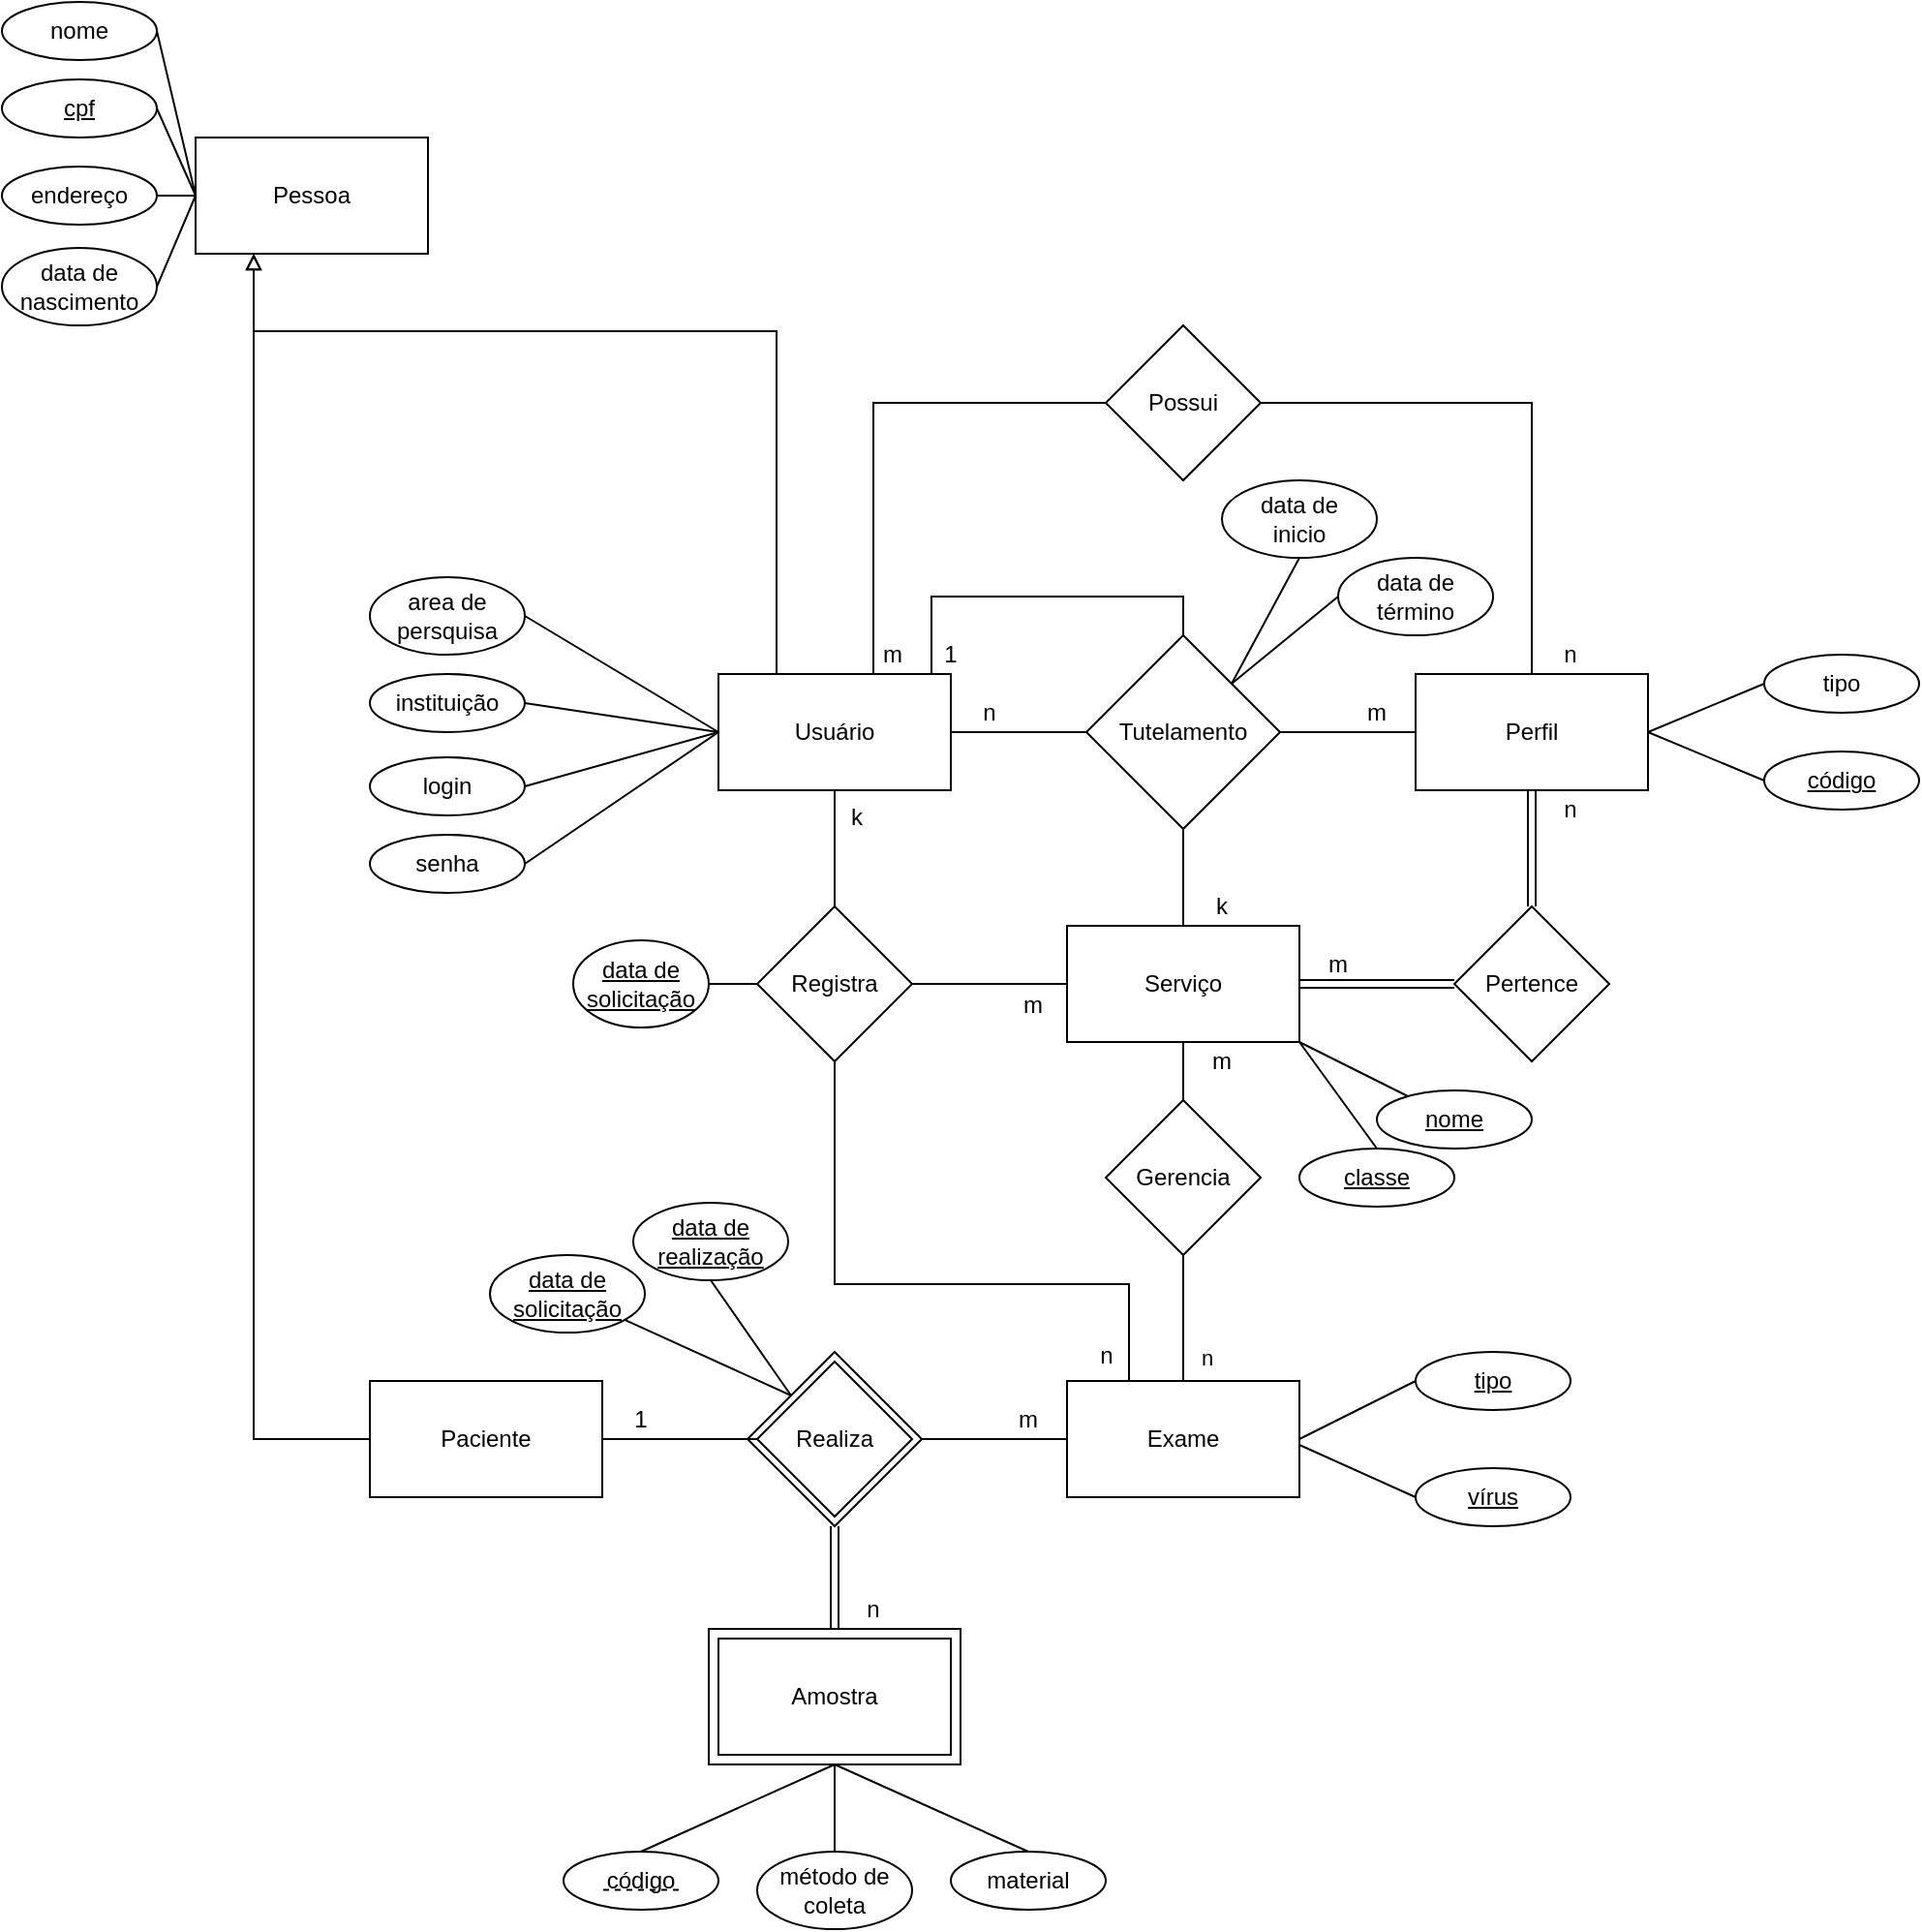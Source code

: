 <mxfile version="13.2.6" type="google" pages="2"><diagram name="Conceitual" id="UkQKHc43IX6fJd9qUwsd"><mxGraphModel dx="1170" dy="937" grid="1" gridSize="10" guides="1" tooltips="1" connect="1" arrows="1" fold="1" page="1" pageScale="1" pageWidth="827" pageHeight="1169" math="0" shadow="0"><root><mxCell id="0"/><mxCell id="1" parent="0"/><mxCell id="dyHdklviW-Tj32Rd666O-138" style="edgeStyle=none;rounded=0;orthogonalLoop=1;jettySize=auto;html=1;exitX=0.5;exitY=1;exitDx=0;exitDy=0;entryX=0.5;entryY=0;entryDx=0;entryDy=0;endArrow=none;endFill=0;" parent="1" source="dyHdklviW-Tj32Rd666O-37" target="dyHdklviW-Tj32Rd666O-94" edge="1"><mxGeometry relative="1" as="geometry"/></mxCell><mxCell id="dyHdklviW-Tj32Rd666O-139" style="edgeStyle=none;rounded=0;orthogonalLoop=1;jettySize=auto;html=1;exitX=0.5;exitY=1;exitDx=0;exitDy=0;entryX=0.5;entryY=0;entryDx=0;entryDy=0;endArrow=none;endFill=0;" parent="1" source="dyHdklviW-Tj32Rd666O-37" target="dyHdklviW-Tj32Rd666O-95" edge="1"><mxGeometry relative="1" as="geometry"/></mxCell><mxCell id="dyHdklviW-Tj32Rd666O-37" value="" style="rounded=0;whiteSpace=wrap;html=1;" parent="1" vertex="1"><mxGeometry x="395" y="870" width="130" height="70" as="geometry"/></mxCell><mxCell id="dyHdklviW-Tj32Rd666O-31" value="" style="rhombus;whiteSpace=wrap;html=1;" parent="1" vertex="1"><mxGeometry x="415" y="727" width="90" height="90" as="geometry"/></mxCell><mxCell id="dyHdklviW-Tj32Rd666O-6" style="edgeStyle=orthogonalEdgeStyle;rounded=0;orthogonalLoop=1;jettySize=auto;html=1;exitX=1;exitY=0.5;exitDx=0;exitDy=0;endArrow=none;endFill=0;" parent="1" source="dyHdklviW-Tj32Rd666O-2" target="dyHdklviW-Tj32Rd666O-5" edge="1"><mxGeometry relative="1" as="geometry"/></mxCell><mxCell id="dyHdklviW-Tj32Rd666O-16" style="edgeStyle=orthogonalEdgeStyle;rounded=0;orthogonalLoop=1;jettySize=auto;html=1;exitX=0.25;exitY=0;exitDx=0;exitDy=0;entryX=0;entryY=0.5;entryDx=0;entryDy=0;endArrow=none;endFill=0;" parent="1" source="dyHdklviW-Tj32Rd666O-2" target="dyHdklviW-Tj32Rd666O-15" edge="1"><mxGeometry relative="1" as="geometry"><Array as="points"><mxPoint x="480" y="377"/><mxPoint x="480" y="237"/></Array></mxGeometry></mxCell><mxCell id="5QLJKjDuLoqGT1YCBKcI-11" style="edgeStyle=orthogonalEdgeStyle;rounded=0;orthogonalLoop=1;jettySize=auto;html=1;exitX=0.25;exitY=0;exitDx=0;exitDy=0;entryX=0.25;entryY=1;entryDx=0;entryDy=0;startArrow=none;startFill=0;endArrow=block;endFill=0;" edge="1" parent="1" source="dyHdklviW-Tj32Rd666O-2" target="5QLJKjDuLoqGT1YCBKcI-9"><mxGeometry relative="1" as="geometry"><Array as="points"><mxPoint x="430" y="200"/><mxPoint x="160" y="200"/></Array></mxGeometry></mxCell><mxCell id="dyHdklviW-Tj32Rd666O-2" value="Usuário" style="rounded=0;whiteSpace=wrap;html=1;" parent="1" vertex="1"><mxGeometry x="400" y="377" width="120" height="60" as="geometry"/></mxCell><mxCell id="dyHdklviW-Tj32Rd666O-3" value="Perfil" style="rounded=0;whiteSpace=wrap;html=1;" parent="1" vertex="1"><mxGeometry x="760" y="377" width="120" height="60" as="geometry"/></mxCell><mxCell id="dyHdklviW-Tj32Rd666O-39" style="edgeStyle=orthogonalEdgeStyle;rounded=0;orthogonalLoop=1;jettySize=auto;html=1;exitX=0.5;exitY=1;exitDx=0;exitDy=0;entryX=0.5;entryY=0;entryDx=0;entryDy=0;endArrow=none;endFill=0;" parent="1" source="dyHdklviW-Tj32Rd666O-4" target="dyHdklviW-Tj32Rd666O-38" edge="1"><mxGeometry relative="1" as="geometry"><Array as="points"><mxPoint x="640" y="592"/><mxPoint x="640" y="592"/></Array></mxGeometry></mxCell><mxCell id="dyHdklviW-Tj32Rd666O-4" value="Serviço" style="rounded=0;whiteSpace=wrap;html=1;" parent="1" vertex="1"><mxGeometry x="580" y="507" width="120" height="60" as="geometry"/></mxCell><mxCell id="dyHdklviW-Tj32Rd666O-7" style="edgeStyle=orthogonalEdgeStyle;rounded=0;orthogonalLoop=1;jettySize=auto;html=1;exitX=1;exitY=0.5;exitDx=0;exitDy=0;entryX=0;entryY=0.5;entryDx=0;entryDy=0;endArrow=none;endFill=0;" parent="1" source="dyHdklviW-Tj32Rd666O-5" target="dyHdklviW-Tj32Rd666O-3" edge="1"><mxGeometry relative="1" as="geometry"/></mxCell><mxCell id="dyHdklviW-Tj32Rd666O-8" style="edgeStyle=orthogonalEdgeStyle;rounded=0;orthogonalLoop=1;jettySize=auto;html=1;exitX=0.5;exitY=1;exitDx=0;exitDy=0;entryX=0.5;entryY=0;entryDx=0;entryDy=0;endArrow=none;endFill=0;" parent="1" source="dyHdklviW-Tj32Rd666O-5" target="dyHdklviW-Tj32Rd666O-4" edge="1"><mxGeometry relative="1" as="geometry"/></mxCell><mxCell id="dyHdklviW-Tj32Rd666O-9" style="edgeStyle=orthogonalEdgeStyle;rounded=0;orthogonalLoop=1;jettySize=auto;html=1;exitX=0.5;exitY=0;exitDx=0;exitDy=0;entryX=0.5;entryY=0;entryDx=0;entryDy=0;endArrow=none;endFill=0;" parent="1" source="dyHdklviW-Tj32Rd666O-5" target="dyHdklviW-Tj32Rd666O-2" edge="1"><mxGeometry relative="1" as="geometry"><Array as="points"><mxPoint x="640" y="337"/><mxPoint x="510" y="337"/><mxPoint x="510" y="377"/></Array></mxGeometry></mxCell><mxCell id="dyHdklviW-Tj32Rd666O-122" style="edgeStyle=none;rounded=0;orthogonalLoop=1;jettySize=auto;html=1;exitX=1;exitY=0;exitDx=0;exitDy=0;entryX=0;entryY=0.5;entryDx=0;entryDy=0;endArrow=none;endFill=0;" parent="1" source="dyHdklviW-Tj32Rd666O-5" target="dyHdklviW-Tj32Rd666O-102" edge="1"><mxGeometry relative="1" as="geometry"/></mxCell><mxCell id="dyHdklviW-Tj32Rd666O-5" value="Tutelamento" style="rhombus;whiteSpace=wrap;html=1;" parent="1" vertex="1"><mxGeometry x="590" y="357" width="100" height="100" as="geometry"/></mxCell><mxCell id="dyHdklviW-Tj32Rd666O-10" value="n" style="text;html=1;strokeColor=none;fillColor=none;align=center;verticalAlign=middle;whiteSpace=wrap;rounded=0;" parent="1" vertex="1"><mxGeometry x="520" y="387" width="40" height="20" as="geometry"/></mxCell><mxCell id="dyHdklviW-Tj32Rd666O-12" value="m" style="text;html=1;strokeColor=none;fillColor=none;align=center;verticalAlign=middle;whiteSpace=wrap;rounded=0;" parent="1" vertex="1"><mxGeometry x="720" y="387" width="40" height="20" as="geometry"/></mxCell><mxCell id="dyHdklviW-Tj32Rd666O-13" value="k" style="text;html=1;strokeColor=none;fillColor=none;align=center;verticalAlign=middle;whiteSpace=wrap;rounded=0;" parent="1" vertex="1"><mxGeometry x="640" y="487" width="40" height="20" as="geometry"/></mxCell><mxCell id="dyHdklviW-Tj32Rd666O-14" value="1" style="text;html=1;strokeColor=none;fillColor=none;align=center;verticalAlign=middle;whiteSpace=wrap;rounded=0;" parent="1" vertex="1"><mxGeometry x="500" y="357" width="40" height="20" as="geometry"/></mxCell><mxCell id="dyHdklviW-Tj32Rd666O-17" style="edgeStyle=orthogonalEdgeStyle;rounded=0;orthogonalLoop=1;jettySize=auto;html=1;exitX=1;exitY=0.5;exitDx=0;exitDy=0;entryX=0.5;entryY=0;entryDx=0;entryDy=0;endArrow=none;endFill=0;" parent="1" source="dyHdklviW-Tj32Rd666O-15" target="dyHdklviW-Tj32Rd666O-3" edge="1"><mxGeometry relative="1" as="geometry"/></mxCell><mxCell id="dyHdklviW-Tj32Rd666O-15" value="Possui" style="rhombus;whiteSpace=wrap;html=1;" parent="1" vertex="1"><mxGeometry x="600" y="197" width="80" height="80" as="geometry"/></mxCell><mxCell id="dyHdklviW-Tj32Rd666O-18" value="m" style="text;html=1;strokeColor=none;fillColor=none;align=center;verticalAlign=middle;whiteSpace=wrap;rounded=0;" parent="1" vertex="1"><mxGeometry x="470" y="357" width="40" height="20" as="geometry"/></mxCell><mxCell id="dyHdklviW-Tj32Rd666O-19" value="n" style="text;html=1;strokeColor=none;fillColor=none;align=center;verticalAlign=middle;whiteSpace=wrap;rounded=0;" parent="1" vertex="1"><mxGeometry x="820" y="357" width="40" height="20" as="geometry"/></mxCell><mxCell id="dyHdklviW-Tj32Rd666O-21" value="Pertence" style="rhombus;whiteSpace=wrap;html=1;" parent="1" vertex="1"><mxGeometry x="780" y="497" width="80" height="80" as="geometry"/></mxCell><mxCell id="dyHdklviW-Tj32Rd666O-24" value="m" style="text;html=1;strokeColor=none;fillColor=none;align=center;verticalAlign=middle;whiteSpace=wrap;rounded=0;" parent="1" vertex="1"><mxGeometry x="700" y="517" width="40" height="20" as="geometry"/></mxCell><mxCell id="dyHdklviW-Tj32Rd666O-25" value="n" style="text;html=1;strokeColor=none;fillColor=none;align=center;verticalAlign=middle;whiteSpace=wrap;rounded=0;" parent="1" vertex="1"><mxGeometry x="820" y="437" width="40" height="20" as="geometry"/></mxCell><mxCell id="dyHdklviW-Tj32Rd666O-34" style="edgeStyle=orthogonalEdgeStyle;rounded=0;orthogonalLoop=1;jettySize=auto;html=1;exitX=1;exitY=0.5;exitDx=0;exitDy=0;entryX=0;entryY=0.5;entryDx=0;entryDy=0;endArrow=none;endFill=0;" parent="1" source="dyHdklviW-Tj32Rd666O-26" target="dyHdklviW-Tj32Rd666O-29" edge="1"><mxGeometry relative="1" as="geometry"/></mxCell><mxCell id="5QLJKjDuLoqGT1YCBKcI-12" style="edgeStyle=orthogonalEdgeStyle;rounded=0;orthogonalLoop=1;jettySize=auto;html=1;exitX=0;exitY=0.5;exitDx=0;exitDy=0;entryX=0.25;entryY=1;entryDx=0;entryDy=0;startArrow=none;startFill=0;endArrow=block;endFill=0;" edge="1" parent="1" source="dyHdklviW-Tj32Rd666O-26" target="5QLJKjDuLoqGT1YCBKcI-9"><mxGeometry relative="1" as="geometry"/></mxCell><mxCell id="dyHdklviW-Tj32Rd666O-26" value="Paciente" style="rounded=0;whiteSpace=wrap;html=1;" parent="1" vertex="1"><mxGeometry x="220" y="742" width="120" height="60" as="geometry"/></mxCell><mxCell id="dyHdklviW-Tj32Rd666O-33" style="edgeStyle=orthogonalEdgeStyle;rounded=0;orthogonalLoop=1;jettySize=auto;html=1;exitX=0;exitY=0.5;exitDx=0;exitDy=0;entryX=1;entryY=0.5;entryDx=0;entryDy=0;endArrow=none;endFill=0;" parent="1" source="dyHdklviW-Tj32Rd666O-27" target="dyHdklviW-Tj32Rd666O-31" edge="1"><mxGeometry relative="1" as="geometry"/></mxCell><mxCell id="dyHdklviW-Tj32Rd666O-27" value="Exame" style="rounded=0;whiteSpace=wrap;html=1;" parent="1" vertex="1"><mxGeometry x="580" y="742" width="120" height="60" as="geometry"/></mxCell><mxCell id="dyHdklviW-Tj32Rd666O-28" value="Amostra" style="rounded=0;whiteSpace=wrap;html=1;" parent="1" vertex="1"><mxGeometry x="400" y="875" width="120" height="60" as="geometry"/></mxCell><mxCell id="dyHdklviW-Tj32Rd666O-29" value="Realiza" style="rhombus;whiteSpace=wrap;html=1;" parent="1" vertex="1"><mxGeometry x="420" y="732" width="80" height="80" as="geometry"/></mxCell><mxCell id="dyHdklviW-Tj32Rd666O-35" value="" style="shape=link;html=1;endArrow=none;endFill=0;exitX=0.5;exitY=1;exitDx=0;exitDy=0;entryX=0.5;entryY=0;entryDx=0;entryDy=0;" parent="1" source="dyHdklviW-Tj32Rd666O-31" target="dyHdklviW-Tj32Rd666O-37" edge="1"><mxGeometry width="50" height="50" relative="1" as="geometry"><mxPoint x="630" y="665" as="sourcePoint"/><mxPoint x="610" y="875" as="targetPoint"/></mxGeometry></mxCell><mxCell id="dyHdklviW-Tj32Rd666O-40" style="edgeStyle=orthogonalEdgeStyle;rounded=0;orthogonalLoop=1;jettySize=auto;html=1;exitX=0.5;exitY=1;exitDx=0;exitDy=0;entryX=0.5;entryY=0;entryDx=0;entryDy=0;endArrow=none;endFill=0;" parent="1" source="dyHdklviW-Tj32Rd666O-38" target="dyHdklviW-Tj32Rd666O-27" edge="1"><mxGeometry relative="1" as="geometry"/></mxCell><mxCell id="fG0Mt2oTcrcVcRvgBbR8-1" value="n" style="edgeLabel;html=1;align=center;verticalAlign=middle;resizable=0;points=[];" parent="dyHdklviW-Tj32Rd666O-40" vertex="1" connectable="0"><mxGeometry x="0.141" y="1" relative="1" as="geometry"><mxPoint x="11" y="16.02" as="offset"/></mxGeometry></mxCell><mxCell id="dyHdklviW-Tj32Rd666O-38" value="Gerencia" style="rhombus;whiteSpace=wrap;html=1;" parent="1" vertex="1"><mxGeometry x="600" y="597" width="80" height="80" as="geometry"/></mxCell><mxCell id="dyHdklviW-Tj32Rd666O-112" style="edgeStyle=none;rounded=0;orthogonalLoop=1;jettySize=auto;html=1;exitX=1;exitY=0.5;exitDx=0;exitDy=0;endArrow=none;endFill=0;" parent="1" source="dyHdklviW-Tj32Rd666O-44" edge="1"><mxGeometry relative="1" as="geometry"><mxPoint x="400" y="407" as="targetPoint"/></mxGeometry></mxCell><mxCell id="dyHdklviW-Tj32Rd666O-44" value="area de persquisa" style="ellipse;whiteSpace=wrap;html=1;" parent="1" vertex="1"><mxGeometry x="220" y="327" width="80" height="40" as="geometry"/></mxCell><mxCell id="dyHdklviW-Tj32Rd666O-113" style="edgeStyle=none;rounded=0;orthogonalLoop=1;jettySize=auto;html=1;exitX=1;exitY=0.5;exitDx=0;exitDy=0;endArrow=none;endFill=0;" parent="1" source="dyHdklviW-Tj32Rd666O-47" edge="1"><mxGeometry relative="1" as="geometry"><mxPoint x="400" y="407" as="targetPoint"/></mxGeometry></mxCell><mxCell id="dyHdklviW-Tj32Rd666O-47" value="instituição" style="ellipse;whiteSpace=wrap;html=1;" parent="1" vertex="1"><mxGeometry x="220" y="377" width="80" height="30" as="geometry"/></mxCell><mxCell id="dyHdklviW-Tj32Rd666O-118" style="edgeStyle=none;rounded=0;orthogonalLoop=1;jettySize=auto;html=1;exitX=1;exitY=0.5;exitDx=0;exitDy=0;endArrow=none;endFill=0;" parent="1" source="dyHdklviW-Tj32Rd666O-49" edge="1"><mxGeometry relative="1" as="geometry"><mxPoint x="400" y="407" as="targetPoint"/></mxGeometry></mxCell><mxCell id="dyHdklviW-Tj32Rd666O-49" value="login" style="ellipse;whiteSpace=wrap;html=1;" parent="1" vertex="1"><mxGeometry x="220" y="420" width="80" height="30" as="geometry"/></mxCell><mxCell id="dyHdklviW-Tj32Rd666O-119" style="edgeStyle=none;rounded=0;orthogonalLoop=1;jettySize=auto;html=1;exitX=1;exitY=0.5;exitDx=0;exitDy=0;entryX=0;entryY=0.5;entryDx=0;entryDy=0;endArrow=none;endFill=0;" parent="1" source="dyHdklviW-Tj32Rd666O-50" target="dyHdklviW-Tj32Rd666O-2" edge="1"><mxGeometry relative="1" as="geometry"/></mxCell><mxCell id="dyHdklviW-Tj32Rd666O-50" value="senha" style="ellipse;whiteSpace=wrap;html=1;" parent="1" vertex="1"><mxGeometry x="220" y="460" width="80" height="30" as="geometry"/></mxCell><mxCell id="dyHdklviW-Tj32Rd666O-131" style="edgeStyle=none;rounded=0;orthogonalLoop=1;jettySize=auto;html=1;exitX=0;exitY=0.5;exitDx=0;exitDy=0;endArrow=none;endFill=0;" parent="1" source="dyHdklviW-Tj32Rd666O-64" edge="1"><mxGeometry relative="1" as="geometry"><mxPoint x="880" y="407" as="targetPoint"/></mxGeometry></mxCell><mxCell id="dyHdklviW-Tj32Rd666O-64" value="&lt;u&gt;código&lt;/u&gt;" style="ellipse;whiteSpace=wrap;html=1;" parent="1" vertex="1"><mxGeometry x="940" y="417" width="80" height="30" as="geometry"/></mxCell><mxCell id="dyHdklviW-Tj32Rd666O-130" style="edgeStyle=none;rounded=0;orthogonalLoop=1;jettySize=auto;html=1;exitX=0;exitY=0.5;exitDx=0;exitDy=0;entryX=1;entryY=0.5;entryDx=0;entryDy=0;endArrow=none;endFill=0;" parent="1" source="dyHdklviW-Tj32Rd666O-67" target="dyHdklviW-Tj32Rd666O-3" edge="1"><mxGeometry relative="1" as="geometry"/></mxCell><mxCell id="dyHdklviW-Tj32Rd666O-67" value="tipo" style="ellipse;whiteSpace=wrap;html=1;" parent="1" vertex="1"><mxGeometry x="940" y="367" width="80" height="30" as="geometry"/></mxCell><mxCell id="dyHdklviW-Tj32Rd666O-128" style="edgeStyle=none;rounded=0;orthogonalLoop=1;jettySize=auto;html=1;exitX=0.5;exitY=0;exitDx=0;exitDy=0;endArrow=none;endFill=0;entryX=1;entryY=1;entryDx=0;entryDy=0;" parent="1" source="dyHdklviW-Tj32Rd666O-69" target="dyHdklviW-Tj32Rd666O-4" edge="1"><mxGeometry relative="1" as="geometry"><mxPoint x="702" y="552" as="targetPoint"/></mxGeometry></mxCell><mxCell id="dyHdklviW-Tj32Rd666O-69" value="&lt;u&gt;classe&lt;/u&gt;" style="ellipse;whiteSpace=wrap;html=1;" parent="1" vertex="1"><mxGeometry x="700" y="622" width="80" height="30" as="geometry"/></mxCell><mxCell id="dyHdklviW-Tj32Rd666O-129" style="edgeStyle=none;rounded=0;orthogonalLoop=1;jettySize=auto;html=1;entryX=1;entryY=1;entryDx=0;entryDy=0;endArrow=none;endFill=0;" parent="1" source="dyHdklviW-Tj32Rd666O-70" target="dyHdklviW-Tj32Rd666O-4" edge="1"><mxGeometry relative="1" as="geometry"/></mxCell><mxCell id="dyHdklviW-Tj32Rd666O-70" value="&lt;u&gt;nome&lt;/u&gt;" style="ellipse;whiteSpace=wrap;html=1;" parent="1" vertex="1"><mxGeometry x="740" y="592" width="80" height="30" as="geometry"/></mxCell><mxCell id="dyHdklviW-Tj32Rd666O-133" style="edgeStyle=none;rounded=0;orthogonalLoop=1;jettySize=auto;html=1;exitX=0;exitY=0.5;exitDx=0;exitDy=0;entryX=1;entryY=0.5;entryDx=0;entryDy=0;endArrow=none;endFill=0;" parent="1" source="dyHdklviW-Tj32Rd666O-73" target="dyHdklviW-Tj32Rd666O-27" edge="1"><mxGeometry relative="1" as="geometry"/></mxCell><mxCell id="dyHdklviW-Tj32Rd666O-73" value="&lt;u&gt;tipo&lt;/u&gt;" style="ellipse;whiteSpace=wrap;html=1;" parent="1" vertex="1"><mxGeometry x="760" y="727" width="80" height="30" as="geometry"/></mxCell><mxCell id="dyHdklviW-Tj32Rd666O-134" style="edgeStyle=none;rounded=0;orthogonalLoop=1;jettySize=auto;html=1;exitX=0;exitY=0.5;exitDx=0;exitDy=0;endArrow=none;endFill=0;" parent="1" source="dyHdklviW-Tj32Rd666O-74" edge="1"><mxGeometry relative="1" as="geometry"><mxPoint x="700" y="775" as="targetPoint"/></mxGeometry></mxCell><mxCell id="dyHdklviW-Tj32Rd666O-74" value="&lt;u&gt;vírus&lt;/u&gt;" style="ellipse;whiteSpace=wrap;html=1;" parent="1" vertex="1"><mxGeometry x="760" y="787" width="80" height="30" as="geometry"/></mxCell><mxCell id="dyHdklviW-Tj32Rd666O-135" style="edgeStyle=none;rounded=0;orthogonalLoop=1;jettySize=auto;html=1;exitX=0.5;exitY=0;exitDx=0;exitDy=0;entryX=0.5;entryY=1;entryDx=0;entryDy=0;endArrow=none;endFill=0;" parent="1" target="dyHdklviW-Tj32Rd666O-37" edge="1"><mxGeometry relative="1" as="geometry"><mxPoint x="360" y="985" as="sourcePoint"/></mxGeometry></mxCell><mxCell id="dyHdklviW-Tj32Rd666O-132" style="edgeStyle=none;rounded=0;orthogonalLoop=1;jettySize=auto;html=1;exitX=0.5;exitY=1;exitDx=0;exitDy=0;endArrow=none;endFill=0;entryX=0;entryY=0;entryDx=0;entryDy=0;" parent="1" source="dyHdklviW-Tj32Rd666O-89" target="dyHdklviW-Tj32Rd666O-31" edge="1"><mxGeometry relative="1" as="geometry"><mxPoint x="422" y="712" as="targetPoint"/></mxGeometry></mxCell><mxCell id="dyHdklviW-Tj32Rd666O-89" value="&lt;u&gt;data de&lt;br&gt;realização&lt;/u&gt;" style="ellipse;whiteSpace=wrap;html=1;" parent="1" vertex="1"><mxGeometry x="356" y="650" width="80" height="40" as="geometry"/></mxCell><mxCell id="dyHdklviW-Tj32Rd666O-94" value="método de&lt;br&gt;coleta" style="ellipse;whiteSpace=wrap;html=1;" parent="1" vertex="1"><mxGeometry x="420" y="985" width="80" height="40" as="geometry"/></mxCell><mxCell id="dyHdklviW-Tj32Rd666O-95" value="material" style="ellipse;whiteSpace=wrap;html=1;" parent="1" vertex="1"><mxGeometry x="520" y="985" width="80" height="30" as="geometry"/></mxCell><mxCell id="dyHdklviW-Tj32Rd666O-100" value="" style="shape=link;html=1;endArrow=none;endFill=0;entryX=1;entryY=0.5;entryDx=0;entryDy=0;exitX=0;exitY=0.5;exitDx=0;exitDy=0;" parent="1" source="dyHdklviW-Tj32Rd666O-21" target="dyHdklviW-Tj32Rd666O-4" edge="1"><mxGeometry width="50" height="50" relative="1" as="geometry"><mxPoint x="1150" y="627" as="sourcePoint"/><mxPoint x="1200" y="577" as="targetPoint"/></mxGeometry></mxCell><mxCell id="dyHdklviW-Tj32Rd666O-120" style="edgeStyle=none;rounded=0;orthogonalLoop=1;jettySize=auto;html=1;exitX=0.5;exitY=1;exitDx=0;exitDy=0;entryX=1;entryY=0;entryDx=0;entryDy=0;endArrow=none;endFill=0;" parent="1" source="dyHdklviW-Tj32Rd666O-101" target="dyHdklviW-Tj32Rd666O-5" edge="1"><mxGeometry relative="1" as="geometry"/></mxCell><mxCell id="dyHdklviW-Tj32Rd666O-101" value="data de&lt;br&gt;inicio" style="ellipse;whiteSpace=wrap;html=1;" parent="1" vertex="1"><mxGeometry x="660" y="277" width="80" height="40" as="geometry"/></mxCell><mxCell id="dyHdklviW-Tj32Rd666O-102" value="data de&lt;br&gt;término" style="ellipse;whiteSpace=wrap;html=1;" parent="1" vertex="1"><mxGeometry x="720" y="317" width="80" height="40" as="geometry"/></mxCell><mxCell id="dyHdklviW-Tj32Rd666O-140" value="m" style="text;html=1;strokeColor=none;fillColor=none;align=center;verticalAlign=middle;whiteSpace=wrap;rounded=0;" parent="1" vertex="1"><mxGeometry x="640" y="567" width="40" height="20" as="geometry"/></mxCell><mxCell id="dyHdklviW-Tj32Rd666O-143" value="1" style="text;html=1;strokeColor=none;fillColor=none;align=center;verticalAlign=middle;whiteSpace=wrap;rounded=0;" parent="1" vertex="1"><mxGeometry x="340" y="752" width="40" height="20" as="geometry"/></mxCell><mxCell id="dyHdklviW-Tj32Rd666O-144" value="m" style="text;html=1;strokeColor=none;fillColor=none;align=center;verticalAlign=middle;whiteSpace=wrap;rounded=0;" parent="1" vertex="1"><mxGeometry x="540" y="752" width="40" height="20" as="geometry"/></mxCell><mxCell id="dyHdklviW-Tj32Rd666O-145" value="n" style="text;html=1;strokeColor=none;fillColor=none;align=center;verticalAlign=middle;whiteSpace=wrap;rounded=0;" parent="1" vertex="1"><mxGeometry x="460" y="850" width="40" height="20" as="geometry"/></mxCell><mxCell id="dyHdklviW-Tj32Rd666O-147" value="código" style="ellipse;whiteSpace=wrap;html=1;" parent="1" vertex="1"><mxGeometry x="320" y="985" width="80" height="30" as="geometry"/></mxCell><mxCell id="dyHdklviW-Tj32Rd666O-148" value="" style="endArrow=none;dashed=1;html=1;" parent="1" edge="1"><mxGeometry width="50" height="50" relative="1" as="geometry"><mxPoint x="340.5" y="1004.8" as="sourcePoint"/><mxPoint x="379.5" y="1004.8" as="targetPoint"/></mxGeometry></mxCell><mxCell id="08NA9g8eL03uBfG1wTHk-1" value="" style="shape=link;html=1;entryX=0;entryY=0;entryDx=0;entryDy=0;exitX=0.5;exitY=0;exitDx=0;exitDy=0;" parent="1" source="dyHdklviW-Tj32Rd666O-21" target="dyHdklviW-Tj32Rd666O-25" edge="1"><mxGeometry width="50" height="50" relative="1" as="geometry"><mxPoint x="1059" y="593" as="sourcePoint"/><mxPoint x="1109" y="543" as="targetPoint"/></mxGeometry></mxCell><mxCell id="6U_2IzwzBciGaFuO15T8-11" style="edgeStyle=orthogonalEdgeStyle;rounded=0;orthogonalLoop=1;jettySize=auto;html=1;endArrow=none;endFill=0;" parent="1" source="6U_2IzwzBciGaFuO15T8-10" target="dyHdklviW-Tj32Rd666O-2" edge="1"><mxGeometry relative="1" as="geometry"/></mxCell><mxCell id="6U_2IzwzBciGaFuO15T8-21" value="&lt;font style=&quot;font-size: 12px&quot;&gt;k&lt;/font&gt;" style="edgeLabel;html=1;align=center;verticalAlign=middle;resizable=0;points=[];" parent="6U_2IzwzBciGaFuO15T8-11" vertex="1" connectable="0"><mxGeometry x="-0.433" y="-1" relative="1" as="geometry"><mxPoint x="10" y="-29.02" as="offset"/></mxGeometry></mxCell><mxCell id="6U_2IzwzBciGaFuO15T8-12" style="edgeStyle=orthogonalEdgeStyle;rounded=0;orthogonalLoop=1;jettySize=auto;html=1;entryX=0;entryY=0;entryDx=0;entryDy=0;endArrow=none;endFill=0;" parent="1" source="6U_2IzwzBciGaFuO15T8-10" target="dyHdklviW-Tj32Rd666O-27" edge="1"><mxGeometry relative="1" as="geometry"><Array as="points"><mxPoint x="460" y="692"/><mxPoint x="612" y="692"/><mxPoint x="612" y="742"/></Array></mxGeometry></mxCell><mxCell id="6U_2IzwzBciGaFuO15T8-19" value="&lt;font style=&quot;font-size: 12px&quot;&gt;n&lt;/font&gt;" style="edgeLabel;html=1;align=center;verticalAlign=middle;resizable=0;points=[];" parent="6U_2IzwzBciGaFuO15T8-12" vertex="1" connectable="0"><mxGeometry x="-0.663" y="5" relative="1" as="geometry"><mxPoint x="135" y="93.16" as="offset"/></mxGeometry></mxCell><mxCell id="6U_2IzwzBciGaFuO15T8-18" style="edgeStyle=orthogonalEdgeStyle;rounded=0;orthogonalLoop=1;jettySize=auto;html=1;exitX=1;exitY=0.5;exitDx=0;exitDy=0;entryX=0;entryY=0.5;entryDx=0;entryDy=0;endArrow=none;endFill=0;" parent="1" source="6U_2IzwzBciGaFuO15T8-10" target="dyHdklviW-Tj32Rd666O-4" edge="1"><mxGeometry relative="1" as="geometry"/></mxCell><mxCell id="6U_2IzwzBciGaFuO15T8-20" value="&lt;font style=&quot;font-size: 12px&quot;&gt;m&lt;/font&gt;" style="edgeLabel;html=1;align=center;verticalAlign=middle;resizable=0;points=[];" parent="6U_2IzwzBciGaFuO15T8-18" vertex="1" connectable="0"><mxGeometry x="-0.55" y="-1" relative="1" as="geometry"><mxPoint x="43.9" y="10" as="offset"/></mxGeometry></mxCell><mxCell id="6U_2IzwzBciGaFuO15T8-22" value="" style="edgeStyle=orthogonalEdgeStyle;rounded=0;orthogonalLoop=1;jettySize=auto;html=1;endArrow=none;endFill=0;" parent="1" source="6U_2IzwzBciGaFuO15T8-10" target="dyHdklviW-Tj32Rd666O-2" edge="1"><mxGeometry relative="1" as="geometry"/></mxCell><mxCell id="6U_2IzwzBciGaFuO15T8-10" value="Registra" style="rhombus;whiteSpace=wrap;html=1;" parent="1" vertex="1"><mxGeometry x="420" y="497" width="80" height="80" as="geometry"/></mxCell><mxCell id="6U_2IzwzBciGaFuO15T8-17" style="edgeStyle=orthogonalEdgeStyle;rounded=0;orthogonalLoop=1;jettySize=auto;html=1;entryX=0;entryY=0.5;entryDx=0;entryDy=0;endArrow=none;endFill=0;" parent="1" source="6U_2IzwzBciGaFuO15T8-16" target="6U_2IzwzBciGaFuO15T8-10" edge="1"><mxGeometry relative="1" as="geometry"/></mxCell><mxCell id="6U_2IzwzBciGaFuO15T8-16" value="&lt;u&gt;data de solicitação&lt;br&gt;&lt;/u&gt;" style="ellipse;whiteSpace=wrap;html=1;" parent="1" vertex="1"><mxGeometry x="325" y="514.5" width="70" height="45" as="geometry"/></mxCell><mxCell id="4C_0jAHQ5FP7QiTVQI94-2" style="edgeStyle=none;rounded=0;orthogonalLoop=1;jettySize=auto;html=1;entryX=0;entryY=0;entryDx=0;entryDy=0;endArrow=none;endFill=0;" parent="1" source="4C_0jAHQ5FP7QiTVQI94-1" target="dyHdklviW-Tj32Rd666O-31" edge="1"><mxGeometry relative="1" as="geometry"/></mxCell><mxCell id="4C_0jAHQ5FP7QiTVQI94-1" value="&lt;u&gt;data de&lt;br&gt;solicitação&lt;/u&gt;" style="ellipse;whiteSpace=wrap;html=1;" parent="1" vertex="1"><mxGeometry x="282" y="677" width="80" height="40" as="geometry"/></mxCell><mxCell id="5QLJKjDuLoqGT1YCBKcI-1" style="edgeStyle=none;rounded=0;orthogonalLoop=1;jettySize=auto;html=1;exitX=1;exitY=0.5;exitDx=0;exitDy=0;entryX=0;entryY=0.5;entryDx=0;entryDy=0;endArrow=none;endFill=0;" edge="1" parent="1" source="5QLJKjDuLoqGT1YCBKcI-2" target="5QLJKjDuLoqGT1YCBKcI-9"><mxGeometry relative="1" as="geometry"/></mxCell><mxCell id="5QLJKjDuLoqGT1YCBKcI-2" value="nome" style="ellipse;whiteSpace=wrap;html=1;" vertex="1" parent="1"><mxGeometry x="30" y="30" width="80" height="30" as="geometry"/></mxCell><mxCell id="5QLJKjDuLoqGT1YCBKcI-3" style="edgeStyle=none;rounded=0;orthogonalLoop=1;jettySize=auto;html=1;exitX=1;exitY=0.5;exitDx=0;exitDy=0;entryX=0;entryY=0.5;entryDx=0;entryDy=0;endArrow=none;endFill=0;" edge="1" parent="1" source="5QLJKjDuLoqGT1YCBKcI-4" target="5QLJKjDuLoqGT1YCBKcI-9"><mxGeometry relative="1" as="geometry"/></mxCell><mxCell id="5QLJKjDuLoqGT1YCBKcI-4" value="&lt;u&gt;cpf&lt;/u&gt;" style="ellipse;whiteSpace=wrap;html=1;" vertex="1" parent="1"><mxGeometry x="30" y="70" width="80" height="30" as="geometry"/></mxCell><mxCell id="5QLJKjDuLoqGT1YCBKcI-5" style="edgeStyle=none;rounded=0;orthogonalLoop=1;jettySize=auto;html=1;exitX=1;exitY=0.5;exitDx=0;exitDy=0;entryX=0;entryY=0.5;entryDx=0;entryDy=0;endArrow=none;endFill=0;" edge="1" parent="1" source="5QLJKjDuLoqGT1YCBKcI-6" target="5QLJKjDuLoqGT1YCBKcI-9"><mxGeometry relative="1" as="geometry"/></mxCell><mxCell id="5QLJKjDuLoqGT1YCBKcI-6" value="endereço" style="ellipse;whiteSpace=wrap;html=1;" vertex="1" parent="1"><mxGeometry x="30" y="115" width="80" height="30" as="geometry"/></mxCell><mxCell id="5QLJKjDuLoqGT1YCBKcI-7" style="edgeStyle=none;rounded=0;orthogonalLoop=1;jettySize=auto;html=1;exitX=1;exitY=0.5;exitDx=0;exitDy=0;entryX=0;entryY=0.5;entryDx=0;entryDy=0;endArrow=none;endFill=0;" edge="1" parent="1" source="5QLJKjDuLoqGT1YCBKcI-8" target="5QLJKjDuLoqGT1YCBKcI-9"><mxGeometry relative="1" as="geometry"/></mxCell><mxCell id="5QLJKjDuLoqGT1YCBKcI-8" value="data de&lt;br&gt;nascimento" style="ellipse;whiteSpace=wrap;html=1;" vertex="1" parent="1"><mxGeometry x="30" y="157" width="80" height="40" as="geometry"/></mxCell><mxCell id="5QLJKjDuLoqGT1YCBKcI-9" value="Pessoa" style="rounded=0;whiteSpace=wrap;html=1;" vertex="1" parent="1"><mxGeometry x="130" y="100" width="120" height="60" as="geometry"/></mxCell></root></mxGraphModel></diagram><diagram name="Lógico" id="Z3kWQLIAmNaXEmK1n3st"><mxGraphModel dx="1003" dy="803" grid="1" gridSize="10" guides="1" tooltips="1" connect="1" arrows="1" fold="1" page="1" pageScale="1" pageWidth="827" pageHeight="1169" math="0" shadow="0"><root><mxCell id="IMQXL8LmpL3UIw3NfPSL-0"/><mxCell id="IMQXL8LmpL3UIw3NfPSL-1" parent="IMQXL8LmpL3UIw3NfPSL-0"/><mxCell id="KxJwZdeH4krkiRq9SZ_u-0" value="data_solicitacao" style="rounded=0;whiteSpace=wrap;html=1;fillColor=#dae8fc;strokeColor=#6c8ebf;" parent="IMQXL8LmpL3UIw3NfPSL-1" vertex="1"><mxGeometry x="467" y="784" width="110" height="30" as="geometry"/></mxCell><mxCell id="Ycqsrz1cqixRHbMlHnMd-0" value="tipo_exame" style="rounded=0;whiteSpace=wrap;html=1;fillColor=#dae8fc;strokeColor=#6c8ebf;" parent="IMQXL8LmpL3UIw3NfPSL-1" vertex="1"><mxGeometry x="467" y="1160" width="110" height="30" as="geometry"/></mxCell><mxCell id="IMQXL8LmpL3UIw3NfPSL-2" value="&lt;u&gt;pessoa_cpf&lt;/u&gt;" style="rounded=0;whiteSpace=wrap;html=1;fillColor=#ffe6cc;strokeColor=#d79b00;" parent="IMQXL8LmpL3UIw3NfPSL-1" vertex="1"><mxGeometry x="27" y="120" width="103" height="30" as="geometry"/></mxCell><mxCell id="eQSZPZ8rWdKUsVEHM2Z0-0" value="Usuário" style="rounded=0;whiteSpace=wrap;html=1;fillColor=#f8cecc;strokeColor=#b85450;" parent="IMQXL8LmpL3UIw3NfPSL-1" vertex="1"><mxGeometry x="27" y="90" width="83" height="30" as="geometry"/></mxCell><mxCell id="uRAISPo1om_rrp90xl5b-1" value="area de pesquisa" style="rounded=0;whiteSpace=wrap;html=1;fillColor=#dae8fc;strokeColor=#6c8ebf;" parent="IMQXL8LmpL3UIw3NfPSL-1" vertex="1"><mxGeometry x="130" y="120" width="113" height="30" as="geometry"/></mxCell><mxCell id="uRAISPo1om_rrp90xl5b-2" value="instituição" style="rounded=0;whiteSpace=wrap;html=1;fillColor=#dae8fc;strokeColor=#6c8ebf;" parent="IMQXL8LmpL3UIw3NfPSL-1" vertex="1"><mxGeometry x="243" y="120" width="93" height="30" as="geometry"/></mxCell><mxCell id="ti2b2BVWEdfCVOwl5oiU-1" value="login" style="rounded=0;whiteSpace=wrap;html=1;fillColor=#dae8fc;strokeColor=#6c8ebf;" parent="IMQXL8LmpL3UIw3NfPSL-1" vertex="1"><mxGeometry x="336" y="120" width="85" height="30" as="geometry"/></mxCell><mxCell id="ti2b2BVWEdfCVOwl5oiU-2" value="senha" style="rounded=0;whiteSpace=wrap;html=1;fillColor=#dae8fc;strokeColor=#6c8ebf;" parent="IMQXL8LmpL3UIw3NfPSL-1" vertex="1"><mxGeometry x="421" y="120" width="83" height="30" as="geometry"/></mxCell><mxCell id="EwQKti8Ii-PapF_wLqeQ-0" value="&lt;u&gt;código&lt;/u&gt;" style="rounded=0;whiteSpace=wrap;html=1;fillColor=#dae8fc;strokeColor=#6c8ebf;" parent="IMQXL8LmpL3UIw3NfPSL-1" vertex="1"><mxGeometry x="27" y="210" width="110" height="30" as="geometry"/></mxCell><mxCell id="EwQKti8Ii-PapF_wLqeQ-1" value="tipo" style="rounded=0;whiteSpace=wrap;html=1;fillColor=#dae8fc;strokeColor=#6c8ebf;" parent="IMQXL8LmpL3UIw3NfPSL-1" vertex="1"><mxGeometry x="137" y="210" width="110" height="30" as="geometry"/></mxCell><mxCell id="EwQKti8Ii-PapF_wLqeQ-2" value="Perfil" style="rounded=0;whiteSpace=wrap;html=1;fillColor=#f8cecc;strokeColor=#b85450;" parent="IMQXL8LmpL3UIw3NfPSL-1" vertex="1"><mxGeometry x="27" y="180" width="110" height="30" as="geometry"/></mxCell><mxCell id="9M65WIHrsqtHwDUgc66k-0" value="classe" style="rounded=0;whiteSpace=wrap;html=1;fillColor=#dae8fc;strokeColor=#6c8ebf;" parent="IMQXL8LmpL3UIw3NfPSL-1" vertex="1"><mxGeometry x="27" y="300" width="110" height="30" as="geometry"/></mxCell><mxCell id="9M65WIHrsqtHwDUgc66k-1" value="nome" style="rounded=0;whiteSpace=wrap;html=1;fillColor=#dae8fc;strokeColor=#6c8ebf;" parent="IMQXL8LmpL3UIw3NfPSL-1" vertex="1"><mxGeometry x="137" y="300" width="110" height="30" as="geometry"/></mxCell><mxCell id="9M65WIHrsqtHwDUgc66k-2" value="Serviço" style="rounded=0;whiteSpace=wrap;html=1;fillColor=#f8cecc;strokeColor=#b85450;" parent="IMQXL8LmpL3UIw3NfPSL-1" vertex="1"><mxGeometry x="27" y="270" width="110" height="30" as="geometry"/></mxCell><mxCell id="ggwi98xwc5N3ixRF4b1e-0" value="&lt;u&gt;pessoa_cpf&lt;/u&gt;" style="rounded=0;whiteSpace=wrap;html=1;fillColor=#ffe6cc;strokeColor=#d79b00;" parent="IMQXL8LmpL3UIw3NfPSL-1" vertex="1"><mxGeometry x="27" y="503" width="110" height="30" as="geometry"/></mxCell><mxCell id="ggwi98xwc5N3ixRF4b1e-1" value="nome" style="rounded=0;whiteSpace=wrap;html=1;fillColor=#dae8fc;strokeColor=#6c8ebf;" parent="IMQXL8LmpL3UIw3NfPSL-1" vertex="1"><mxGeometry x="137" y="503" width="110" height="30" as="geometry"/></mxCell><mxCell id="ggwi98xwc5N3ixRF4b1e-2" value="Paciente" style="rounded=0;whiteSpace=wrap;html=1;fillColor=#f8cecc;strokeColor=#b85450;" parent="IMQXL8LmpL3UIw3NfPSL-1" vertex="1"><mxGeometry x="27" y="470" width="110" height="33" as="geometry"/></mxCell><mxCell id="ggwi98xwc5N3ixRF4b1e-3" value="endereco" style="rounded=0;whiteSpace=wrap;html=1;fillColor=#dae8fc;strokeColor=#6c8ebf;" parent="IMQXL8LmpL3UIw3NfPSL-1" vertex="1"><mxGeometry x="247" y="503" width="110" height="30" as="geometry"/></mxCell><mxCell id="ggwi98xwc5N3ixRF4b1e-4" value="nascimento" style="rounded=0;whiteSpace=wrap;html=1;fillColor=#dae8fc;strokeColor=#6c8ebf;" parent="IMQXL8LmpL3UIw3NfPSL-1" vertex="1"><mxGeometry x="357" y="503" width="110" height="30" as="geometry"/></mxCell><mxCell id="Qrjcko0sncPWoXVTELtV-0" value="tipo" style="rounded=0;whiteSpace=wrap;html=1;fillColor=#dae8fc;strokeColor=#6c8ebf;" parent="IMQXL8LmpL3UIw3NfPSL-1" vertex="1"><mxGeometry x="27" y="603" width="110" height="30" as="geometry"/></mxCell><mxCell id="Qrjcko0sncPWoXVTELtV-1" value="virus" style="rounded=0;whiteSpace=wrap;html=1;fillColor=#dae8fc;strokeColor=#6c8ebf;" parent="IMQXL8LmpL3UIw3NfPSL-1" vertex="1"><mxGeometry x="137" y="603" width="110" height="30" as="geometry"/></mxCell><mxCell id="Qrjcko0sncPWoXVTELtV-2" value="Exame" style="rounded=0;whiteSpace=wrap;html=1;fillColor=#f8cecc;strokeColor=#b85450;" parent="IMQXL8LmpL3UIw3NfPSL-1" vertex="1"><mxGeometry x="27" y="573" width="110" height="30" as="geometry"/></mxCell><mxCell id="Qrjcko0sncPWoXVTELtV-6" value="tipo_exame" style="rounded=0;whiteSpace=wrap;html=1;fillColor=#dae8fc;strokeColor=#6c8ebf;" parent="IMQXL8LmpL3UIw3NfPSL-1" vertex="1"><mxGeometry x="27" y="784" width="110" height="30" as="geometry"/></mxCell><mxCell id="Qrjcko0sncPWoXVTELtV-7" value="Realiza" style="rounded=0;whiteSpace=wrap;html=1;fillColor=#f8cecc;strokeColor=#b85450;" parent="IMQXL8LmpL3UIw3NfPSL-1" vertex="1"><mxGeometry x="27" y="754" width="110" height="30" as="geometry"/></mxCell><mxCell id="Qrjcko0sncPWoXVTELtV-8" value="virus_exame" style="rounded=0;whiteSpace=wrap;html=1;fillColor=#dae8fc;strokeColor=#6c8ebf;" parent="IMQXL8LmpL3UIw3NfPSL-1" vertex="1"><mxGeometry x="137" y="784" width="110" height="30" as="geometry"/></mxCell><mxCell id="Qrjcko0sncPWoXVTELtV-9" value="codigo_amostra" style="rounded=0;whiteSpace=wrap;html=1;fillColor=#dae8fc;strokeColor=#6c8ebf;" parent="IMQXL8LmpL3UIw3NfPSL-1" vertex="1"><mxGeometry x="247" y="784" width="110" height="30" as="geometry"/></mxCell><mxCell id="wNyRzie6UYbmlpW7Evg7-0" value="cpf_tutor" style="rounded=0;whiteSpace=wrap;html=1;fillColor=#ffe6cc;strokeColor=#d79b00;" parent="IMQXL8LmpL3UIw3NfPSL-1" vertex="1"><mxGeometry x="504" y="120" width="80" height="30" as="geometry"/></mxCell><mxCell id="sxPUjKInwPDWjoTw_KpP-0" value="cpf_usuário" style="rounded=0;whiteSpace=wrap;html=1;fillColor=#dae8fc;strokeColor=#6c8ebf;" parent="IMQXL8LmpL3UIw3NfPSL-1" vertex="1"><mxGeometry x="27" y="884" width="110" height="30" as="geometry"/></mxCell><mxCell id="sxPUjKInwPDWjoTw_KpP-1" value="código_perfil" style="rounded=0;whiteSpace=wrap;html=1;fillColor=#dae8fc;strokeColor=#6c8ebf;" parent="IMQXL8LmpL3UIw3NfPSL-1" vertex="1"><mxGeometry x="137" y="884" width="110" height="30" as="geometry"/></mxCell><mxCell id="sxPUjKInwPDWjoTw_KpP-2" value="Possui" style="rounded=0;whiteSpace=wrap;html=1;fillColor=#f8cecc;strokeColor=#b85450;" parent="IMQXL8LmpL3UIw3NfPSL-1" vertex="1"><mxGeometry x="27" y="854" width="110" height="30" as="geometry"/></mxCell><mxCell id="qeUYAqXNLvFVu0CiPbcS-0" value="classe_serviço" style="rounded=0;whiteSpace=wrap;html=1;fillColor=#dae8fc;strokeColor=#6c8ebf;" parent="IMQXL8LmpL3UIw3NfPSL-1" vertex="1"><mxGeometry x="27" y="974" width="110" height="30" as="geometry"/></mxCell><mxCell id="qeUYAqXNLvFVu0CiPbcS-1" value="nome_serviço" style="rounded=0;whiteSpace=wrap;html=1;fillColor=#dae8fc;strokeColor=#6c8ebf;" parent="IMQXL8LmpL3UIw3NfPSL-1" vertex="1"><mxGeometry x="137" y="974" width="110" height="30" as="geometry"/></mxCell><mxCell id="qeUYAqXNLvFVu0CiPbcS-2" value="Pertence" style="rounded=0;whiteSpace=wrap;html=1;fillColor=#f8cecc;strokeColor=#b85450;" parent="IMQXL8LmpL3UIw3NfPSL-1" vertex="1"><mxGeometry x="27" y="944" width="110" height="30" as="geometry"/></mxCell><mxCell id="qeUYAqXNLvFVu0CiPbcS-3" value="código_perfil" style="rounded=0;whiteSpace=wrap;html=1;fillColor=#dae8fc;strokeColor=#6c8ebf;" parent="IMQXL8LmpL3UIw3NfPSL-1" vertex="1"><mxGeometry x="247" y="974" width="110" height="30" as="geometry"/></mxCell><mxCell id="aMGyAIAejodZmBtwN_1N-0" value="classe_serviço" style="rounded=0;whiteSpace=wrap;html=1;fillColor=#dae8fc;strokeColor=#6c8ebf;" parent="IMQXL8LmpL3UIw3NfPSL-1" vertex="1"><mxGeometry x="27" y="1064" width="110" height="30" as="geometry"/></mxCell><mxCell id="aMGyAIAejodZmBtwN_1N-1" value="nome_serviço" style="rounded=0;whiteSpace=wrap;html=1;fillColor=#dae8fc;strokeColor=#6c8ebf;" parent="IMQXL8LmpL3UIw3NfPSL-1" vertex="1"><mxGeometry x="137" y="1064" width="110" height="30" as="geometry"/></mxCell><mxCell id="aMGyAIAejodZmBtwN_1N-2" value="Gerencia" style="rounded=0;whiteSpace=wrap;html=1;fillColor=#f8cecc;strokeColor=#b85450;" parent="IMQXL8LmpL3UIw3NfPSL-1" vertex="1"><mxGeometry x="27" y="1034" width="110" height="30" as="geometry"/></mxCell><mxCell id="aMGyAIAejodZmBtwN_1N-3" value="tipo_exame" style="rounded=0;whiteSpace=wrap;html=1;fillColor=#dae8fc;strokeColor=#6c8ebf;" parent="IMQXL8LmpL3UIw3NfPSL-1" vertex="1"><mxGeometry x="247" y="1064" width="110" height="30" as="geometry"/></mxCell><mxCell id="wGcYbsJ4tiGH1DmzL5F9-0" value="virus_exame" style="rounded=0;whiteSpace=wrap;html=1;fillColor=#dae8fc;strokeColor=#6c8ebf;" parent="IMQXL8LmpL3UIw3NfPSL-1" vertex="1"><mxGeometry x="357" y="1064" width="110" height="30" as="geometry"/></mxCell><mxCell id="AltOZx01EjM3JZjMiblU-0" value="cpf_usuário" style="rounded=0;whiteSpace=wrap;html=1;fillColor=#dae8fc;strokeColor=#6c8ebf;" parent="IMQXL8LmpL3UIw3NfPSL-1" vertex="1"><mxGeometry x="27" y="400" width="110" height="30" as="geometry"/></mxCell><mxCell id="AltOZx01EjM3JZjMiblU-1" value="cpf_tutor" style="rounded=0;whiteSpace=wrap;html=1;fillColor=#dae8fc;strokeColor=#6c8ebf;" parent="IMQXL8LmpL3UIw3NfPSL-1" vertex="1"><mxGeometry x="137" y="400" width="110" height="30" as="geometry"/></mxCell><mxCell id="AltOZx01EjM3JZjMiblU-2" value="Tutelamento" style="rounded=0;whiteSpace=wrap;html=1;fillColor=#f8cecc;strokeColor=#b85450;" parent="IMQXL8LmpL3UIw3NfPSL-1" vertex="1"><mxGeometry x="27" y="370" width="110" height="30" as="geometry"/></mxCell><mxCell id="AH1mc6JwZZPd2PWjTpTR-0" value="classe_serviço" style="rounded=0;whiteSpace=wrap;html=1;fillColor=#dae8fc;strokeColor=#6c8ebf;" parent="IMQXL8LmpL3UIw3NfPSL-1" vertex="1"><mxGeometry x="247" y="400" width="110" height="30" as="geometry"/></mxCell><mxCell id="AH1mc6JwZZPd2PWjTpTR-1" value="nome_serviço" style="rounded=0;whiteSpace=wrap;html=1;fillColor=#dae8fc;strokeColor=#6c8ebf;" parent="IMQXL8LmpL3UIw3NfPSL-1" vertex="1"><mxGeometry x="357" y="400" width="110" height="30" as="geometry"/></mxCell><mxCell id="AH1mc6JwZZPd2PWjTpTR-2" value="código_perfil" style="rounded=0;whiteSpace=wrap;html=1;fillColor=#dae8fc;strokeColor=#6c8ebf;" parent="IMQXL8LmpL3UIw3NfPSL-1" vertex="1"><mxGeometry x="467" y="400" width="110" height="30" as="geometry"/></mxCell><mxCell id="U9KcP7mWg8FIKdCTxs3N-0" value="data de inicio" style="rounded=0;whiteSpace=wrap;html=1;fillColor=#dae8fc;strokeColor=#6c8ebf;" parent="IMQXL8LmpL3UIw3NfPSL-1" vertex="1"><mxGeometry x="577" y="400" width="110" height="30" as="geometry"/></mxCell><mxCell id="U9KcP7mWg8FIKdCTxs3N-1" value="data de término" style="rounded=0;whiteSpace=wrap;html=1;fillColor=#dae8fc;strokeColor=#6c8ebf;" parent="IMQXL8LmpL3UIw3NfPSL-1" vertex="1"><mxGeometry x="687" y="400" width="110" height="30" as="geometry"/></mxCell><mxCell id="jc5Ek-jVVhM3akCp5uhW-0" value="data_realização" style="rounded=0;whiteSpace=wrap;html=1;fillColor=#dae8fc;strokeColor=#6c8ebf;" parent="IMQXL8LmpL3UIw3NfPSL-1" vertex="1"><mxGeometry x="357" y="784" width="110" height="30" as="geometry"/></mxCell><mxCell id="6jEtvc7hPuEQ3GslAego-0" value="cpf_paciente" style="rounded=0;whiteSpace=wrap;html=1;fillColor=#ffe6cc;strokeColor=#d79b00;" parent="IMQXL8LmpL3UIw3NfPSL-1" vertex="1"><mxGeometry x="577" y="784" width="110" height="30" as="geometry"/></mxCell><mxCell id="6IfcuP5VA-Heh3vQKkLC-0" value="tipo_exame" style="rounded=0;whiteSpace=wrap;html=1;fillColor=#dae8fc;strokeColor=#6c8ebf;" parent="IMQXL8LmpL3UIw3NfPSL-1" vertex="1"><mxGeometry x="137" y="690" width="110" height="30" as="geometry"/></mxCell><mxCell id="6IfcuP5VA-Heh3vQKkLC-1" value="Amostra" style="rounded=0;whiteSpace=wrap;html=1;fillColor=#f8cecc;strokeColor=#b85450;" parent="IMQXL8LmpL3UIw3NfPSL-1" vertex="1"><mxGeometry x="27" y="660" width="110" height="30" as="geometry"/></mxCell><mxCell id="6IfcuP5VA-Heh3vQKkLC-2" value="virus_exame" style="rounded=0;whiteSpace=wrap;html=1;fillColor=#dae8fc;strokeColor=#6c8ebf;" parent="IMQXL8LmpL3UIw3NfPSL-1" vertex="1"><mxGeometry x="247" y="690" width="110" height="30" as="geometry"/></mxCell><mxCell id="6IfcuP5VA-Heh3vQKkLC-3" value="codigo_amostra" style="rounded=0;whiteSpace=wrap;html=1;fillColor=#dae8fc;strokeColor=#6c8ebf;" parent="IMQXL8LmpL3UIw3NfPSL-1" vertex="1"><mxGeometry x="357" y="690" width="110" height="30" as="geometry"/></mxCell><mxCell id="6IfcuP5VA-Heh3vQKkLC-4" value="método de coleta" style="rounded=0;whiteSpace=wrap;html=1;fillColor=#dae8fc;strokeColor=#6c8ebf;" parent="IMQXL8LmpL3UIw3NfPSL-1" vertex="1"><mxGeometry x="467" y="690" width="110" height="30" as="geometry"/></mxCell><mxCell id="6IfcuP5VA-Heh3vQKkLC-5" value="material" style="rounded=0;whiteSpace=wrap;html=1;fillColor=#dae8fc;strokeColor=#6c8ebf;" parent="IMQXL8LmpL3UIw3NfPSL-1" vertex="1"><mxGeometry x="577" y="690" width="110" height="30" as="geometry"/></mxCell><mxCell id="6IfcuP5VA-Heh3vQKkLC-7" value="cpf_paciente" style="rounded=0;whiteSpace=wrap;html=1;fillColor=#dae8fc;strokeColor=#6c8ebf;" parent="IMQXL8LmpL3UIw3NfPSL-1" vertex="1"><mxGeometry x="27" y="690" width="110" height="30" as="geometry"/></mxCell><mxCell id="4jJNKDUPsGu6tuqWJEap-0" value="" style="endArrow=none;html=1;" parent="IMQXL8LmpL3UIw3NfPSL-1" edge="1"><mxGeometry width="50" height="50" relative="1" as="geometry"><mxPoint x="559" y="423" as="sourcePoint"/><mxPoint x="49" y="423" as="targetPoint"/></mxGeometry></mxCell><mxCell id="4jJNKDUPsGu6tuqWJEap-1" value="" style="endArrow=none;html=1;" parent="IMQXL8LmpL3UIw3NfPSL-1" edge="1"><mxGeometry width="50" height="50" relative="1" as="geometry"><mxPoint x="457" y="712" as="sourcePoint"/><mxPoint x="47" y="712" as="targetPoint"/></mxGeometry></mxCell><mxCell id="T8vjY_fEN5TXa0uP2zGC-0" value="" style="endArrow=none;html=1;" parent="IMQXL8LmpL3UIw3NfPSL-1" edge="1"><mxGeometry width="50" height="50" relative="1" as="geometry"><mxPoint x="580" y="806" as="sourcePoint"/><mxPoint x="48" y="806" as="targetPoint"/><Array as="points"><mxPoint x="580" y="806"/></Array></mxGeometry></mxCell><mxCell id="T8vjY_fEN5TXa0uP2zGC-1" value="" style="endArrow=none;html=1;" parent="IMQXL8LmpL3UIw3NfPSL-1" edge="1"><mxGeometry width="50" height="50" relative="1" as="geometry"><mxPoint x="448" y="1087" as="sourcePoint"/><mxPoint x="38" y="1087" as="targetPoint"/></mxGeometry></mxCell><mxCell id="T8vjY_fEN5TXa0uP2zGC-2" value="" style="endArrow=none;html=1;" parent="IMQXL8LmpL3UIw3NfPSL-1" edge="1"><mxGeometry width="50" height="50" relative="1" as="geometry"><mxPoint x="340" y="997" as="sourcePoint"/><mxPoint x="40" y="997" as="targetPoint"/></mxGeometry></mxCell><mxCell id="T8vjY_fEN5TXa0uP2zGC-3" value="" style="endArrow=none;html=1;" parent="IMQXL8LmpL3UIw3NfPSL-1" edge="1"><mxGeometry width="50" height="50" relative="1" as="geometry"><mxPoint x="228" y="906" as="sourcePoint"/><mxPoint x="48" y="906" as="targetPoint"/></mxGeometry></mxCell><mxCell id="T8vjY_fEN5TXa0uP2zGC-4" value="" style="endArrow=none;html=1;" parent="IMQXL8LmpL3UIw3NfPSL-1" edge="1"><mxGeometry width="50" height="50" relative="1" as="geometry"><mxPoint x="207" y="624" as="sourcePoint"/><mxPoint x="67" y="624" as="targetPoint"/></mxGeometry></mxCell><mxCell id="T8vjY_fEN5TXa0uP2zGC-5" value="" style="endArrow=none;html=1;" parent="IMQXL8LmpL3UIw3NfPSL-1" edge="1"><mxGeometry width="50" height="50" relative="1" as="geometry"><mxPoint x="210" y="322" as="sourcePoint"/><mxPoint x="60" y="322" as="targetPoint"/></mxGeometry></mxCell><mxCell id="-7JYvIFHLF9Dv8wm27Ch-0" value="cpf_usuario" style="rounded=0;whiteSpace=wrap;html=1;fillColor=#dae8fc;strokeColor=#6c8ebf;" parent="IMQXL8LmpL3UIw3NfPSL-1" vertex="1"><mxGeometry x="27" y="1160" width="110" height="30" as="geometry"/></mxCell><mxCell id="-7JYvIFHLF9Dv8wm27Ch-1" value="nome_serviço" style="rounded=0;whiteSpace=wrap;html=1;fillColor=#dae8fc;strokeColor=#6c8ebf;" parent="IMQXL8LmpL3UIw3NfPSL-1" vertex="1"><mxGeometry x="137" y="1160" width="110" height="30" as="geometry"/></mxCell><mxCell id="-7JYvIFHLF9Dv8wm27Ch-2" value="Registra" style="rounded=0;whiteSpace=wrap;html=1;fillColor=#f8cecc;strokeColor=#b85450;" parent="IMQXL8LmpL3UIw3NfPSL-1" vertex="1"><mxGeometry x="27" y="1130" width="110" height="30" as="geometry"/></mxCell><mxCell id="-7JYvIFHLF9Dv8wm27Ch-3" value="classe_serviço" style="rounded=0;whiteSpace=wrap;html=1;fillColor=#dae8fc;strokeColor=#6c8ebf;" parent="IMQXL8LmpL3UIw3NfPSL-1" vertex="1"><mxGeometry x="247" y="1160" width="110" height="30" as="geometry"/></mxCell><mxCell id="-7JYvIFHLF9Dv8wm27Ch-4" value="virus_exame" style="rounded=0;whiteSpace=wrap;html=1;fillColor=#dae8fc;strokeColor=#6c8ebf;" parent="IMQXL8LmpL3UIw3NfPSL-1" vertex="1"><mxGeometry x="357" y="1160" width="110" height="30" as="geometry"/></mxCell><mxCell id="Ycqsrz1cqixRHbMlHnMd-1" value="data_de_solicitação" style="rounded=0;whiteSpace=wrap;html=1;fillColor=#dae8fc;strokeColor=#6c8ebf;" parent="IMQXL8LmpL3UIw3NfPSL-1" vertex="1"><mxGeometry x="577" y="1160" width="133" height="30" as="geometry"/></mxCell><mxCell id="Ycqsrz1cqixRHbMlHnMd-5" value="" style="endArrow=none;html=1;entryX=0;entryY=0.75;entryDx=0;entryDy=0;" parent="IMQXL8LmpL3UIw3NfPSL-1" target="Ycqsrz1cqixRHbMlHnMd-1" edge="1"><mxGeometry width="50" height="50" relative="1" as="geometry"><mxPoint x="680" y="1183" as="sourcePoint"/><mxPoint x="27" y="1182.5" as="targetPoint"/><Array as="points"><mxPoint x="650" y="1183"/><mxPoint x="500" y="1183"/><mxPoint x="530" y="1183"/><mxPoint x="50" y="1183"/></Array></mxGeometry></mxCell><mxCell id="x9SoRQpyvJf0Kah43qwe-0" value="&lt;u&gt;cpf&lt;/u&gt;" style="rounded=0;whiteSpace=wrap;html=1;fillColor=#dae8fc;strokeColor=#6c8ebf;" vertex="1" parent="IMQXL8LmpL3UIw3NfPSL-1"><mxGeometry x="27" y="40" width="83" height="30" as="geometry"/></mxCell><mxCell id="x9SoRQpyvJf0Kah43qwe-1" value="nome" style="rounded=0;whiteSpace=wrap;html=1;fillColor=#dae8fc;strokeColor=#6c8ebf;" vertex="1" parent="IMQXL8LmpL3UIw3NfPSL-1"><mxGeometry x="110" y="40" width="80" height="30" as="geometry"/></mxCell><mxCell id="x9SoRQpyvJf0Kah43qwe-2" value="Pessoa" style="rounded=0;whiteSpace=wrap;html=1;fillColor=#f8cecc;strokeColor=#b85450;" vertex="1" parent="IMQXL8LmpL3UIw3NfPSL-1"><mxGeometry x="27" y="10" width="83" height="30" as="geometry"/></mxCell><mxCell id="x9SoRQpyvJf0Kah43qwe-3" value="endereco" style="rounded=0;whiteSpace=wrap;html=1;fillColor=#dae8fc;strokeColor=#6c8ebf;" vertex="1" parent="IMQXL8LmpL3UIw3NfPSL-1"><mxGeometry x="190" y="40" width="83" height="30" as="geometry"/></mxCell><mxCell id="x9SoRQpyvJf0Kah43qwe-6" value="nascimento" style="rounded=0;whiteSpace=wrap;html=1;fillColor=#dae8fc;strokeColor=#6c8ebf;" vertex="1" parent="IMQXL8LmpL3UIw3NfPSL-1"><mxGeometry x="273" y="40" width="93" height="30" as="geometry"/></mxCell></root></mxGraphModel></diagram></mxfile>